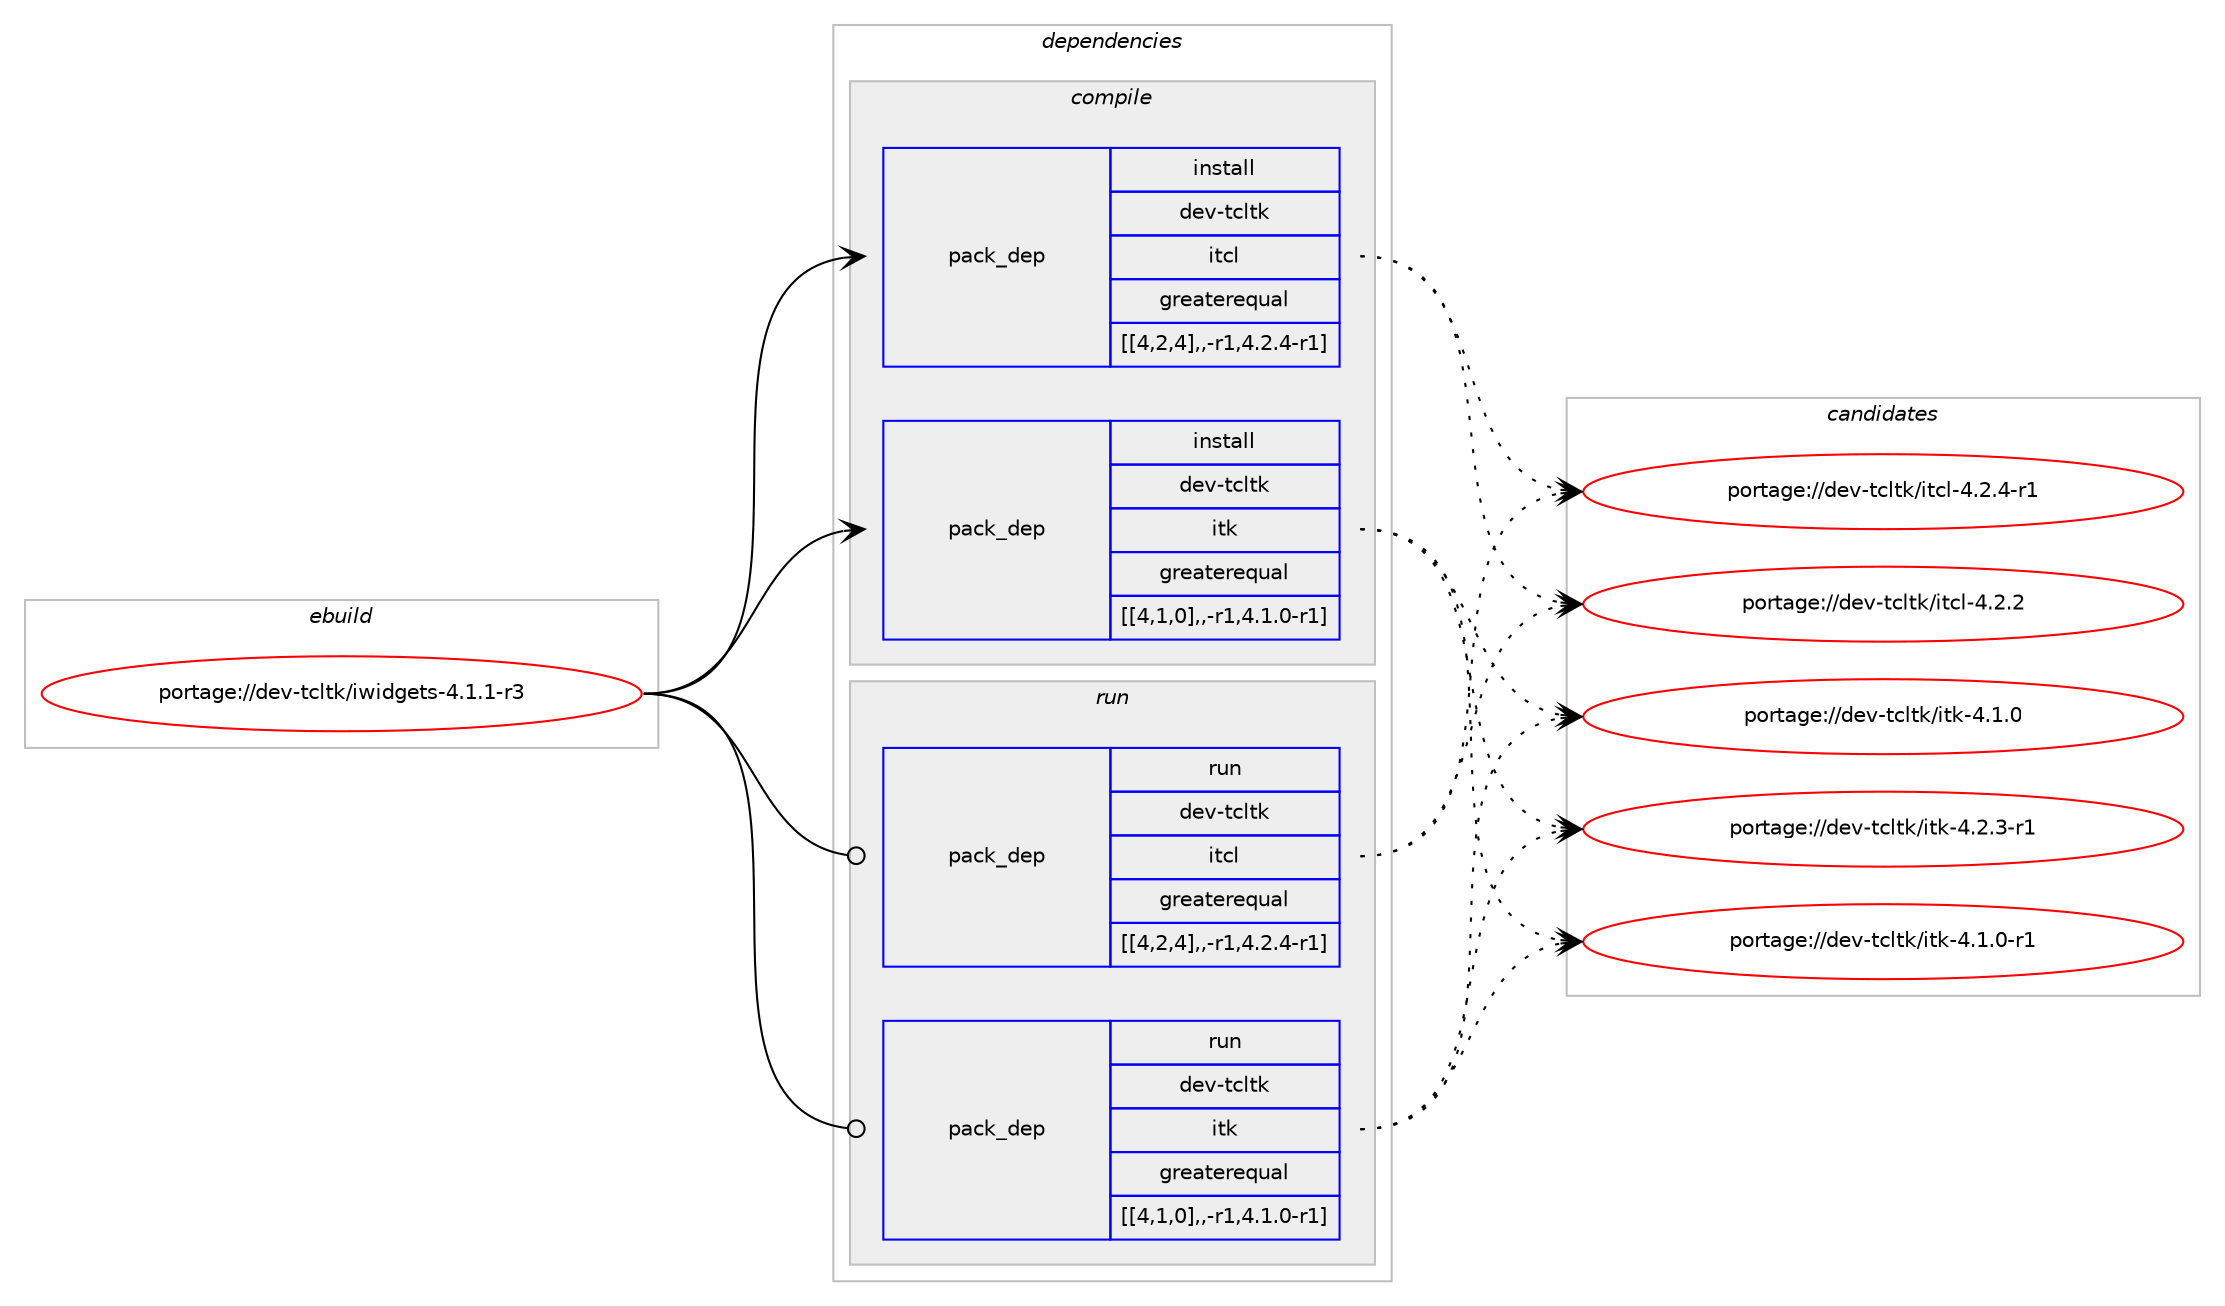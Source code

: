 digraph prolog {

# *************
# Graph options
# *************

newrank=true;
concentrate=true;
compound=true;
graph [rankdir=LR,fontname=Helvetica,fontsize=10,ranksep=1.5];#, ranksep=2.5, nodesep=0.2];
edge  [arrowhead=vee];
node  [fontname=Helvetica,fontsize=10];

# **********
# The ebuild
# **********

subgraph cluster_leftcol {
color=gray;
label=<<i>ebuild</i>>;
id [label="portage://dev-tcltk/iwidgets-4.1.1-r3", color=red, width=4, href="../dev-tcltk/iwidgets-4.1.1-r3.svg"];
}

# ****************
# The dependencies
# ****************

subgraph cluster_midcol {
color=gray;
label=<<i>dependencies</i>>;
subgraph cluster_compile {
fillcolor="#eeeeee";
style=filled;
label=<<i>compile</i>>;
subgraph pack150210 {
dependency212329 [label=<<TABLE BORDER="0" CELLBORDER="1" CELLSPACING="0" CELLPADDING="4" WIDTH="220"><TR><TD ROWSPAN="6" CELLPADDING="30">pack_dep</TD></TR><TR><TD WIDTH="110">install</TD></TR><TR><TD>dev-tcltk</TD></TR><TR><TD>itcl</TD></TR><TR><TD>greaterequal</TD></TR><TR><TD>[[4,2,4],,-r1,4.2.4-r1]</TD></TR></TABLE>>, shape=none, color=blue];
}
id:e -> dependency212329:w [weight=20,style="solid",arrowhead="vee"];
subgraph pack150211 {
dependency212330 [label=<<TABLE BORDER="0" CELLBORDER="1" CELLSPACING="0" CELLPADDING="4" WIDTH="220"><TR><TD ROWSPAN="6" CELLPADDING="30">pack_dep</TD></TR><TR><TD WIDTH="110">install</TD></TR><TR><TD>dev-tcltk</TD></TR><TR><TD>itk</TD></TR><TR><TD>greaterequal</TD></TR><TR><TD>[[4,1,0],,-r1,4.1.0-r1]</TD></TR></TABLE>>, shape=none, color=blue];
}
id:e -> dependency212330:w [weight=20,style="solid",arrowhead="vee"];
}
subgraph cluster_compileandrun {
fillcolor="#eeeeee";
style=filled;
label=<<i>compile and run</i>>;
}
subgraph cluster_run {
fillcolor="#eeeeee";
style=filled;
label=<<i>run</i>>;
subgraph pack150212 {
dependency212331 [label=<<TABLE BORDER="0" CELLBORDER="1" CELLSPACING="0" CELLPADDING="4" WIDTH="220"><TR><TD ROWSPAN="6" CELLPADDING="30">pack_dep</TD></TR><TR><TD WIDTH="110">run</TD></TR><TR><TD>dev-tcltk</TD></TR><TR><TD>itcl</TD></TR><TR><TD>greaterequal</TD></TR><TR><TD>[[4,2,4],,-r1,4.2.4-r1]</TD></TR></TABLE>>, shape=none, color=blue];
}
id:e -> dependency212331:w [weight=20,style="solid",arrowhead="odot"];
subgraph pack150213 {
dependency212332 [label=<<TABLE BORDER="0" CELLBORDER="1" CELLSPACING="0" CELLPADDING="4" WIDTH="220"><TR><TD ROWSPAN="6" CELLPADDING="30">pack_dep</TD></TR><TR><TD WIDTH="110">run</TD></TR><TR><TD>dev-tcltk</TD></TR><TR><TD>itk</TD></TR><TR><TD>greaterequal</TD></TR><TR><TD>[[4,1,0],,-r1,4.1.0-r1]</TD></TR></TABLE>>, shape=none, color=blue];
}
id:e -> dependency212332:w [weight=20,style="solid",arrowhead="odot"];
}
}

# **************
# The candidates
# **************

subgraph cluster_choices {
rank=same;
color=gray;
label=<<i>candidates</i>>;

subgraph choice150210 {
color=black;
nodesep=1;
choice100101118451169910811610747105116991084552465046524511449 [label="portage://dev-tcltk/itcl-4.2.4-r1", color=red, width=4,href="../dev-tcltk/itcl-4.2.4-r1.svg"];
choice10010111845116991081161074710511699108455246504650 [label="portage://dev-tcltk/itcl-4.2.2", color=red, width=4,href="../dev-tcltk/itcl-4.2.2.svg"];
dependency212329:e -> choice100101118451169910811610747105116991084552465046524511449:w [style=dotted,weight="100"];
dependency212329:e -> choice10010111845116991081161074710511699108455246504650:w [style=dotted,weight="100"];
}
subgraph choice150211 {
color=black;
nodesep=1;
choice1001011184511699108116107471051161074552465046514511449 [label="portage://dev-tcltk/itk-4.2.3-r1", color=red, width=4,href="../dev-tcltk/itk-4.2.3-r1.svg"];
choice1001011184511699108116107471051161074552464946484511449 [label="portage://dev-tcltk/itk-4.1.0-r1", color=red, width=4,href="../dev-tcltk/itk-4.1.0-r1.svg"];
choice100101118451169910811610747105116107455246494648 [label="portage://dev-tcltk/itk-4.1.0", color=red, width=4,href="../dev-tcltk/itk-4.1.0.svg"];
dependency212330:e -> choice1001011184511699108116107471051161074552465046514511449:w [style=dotted,weight="100"];
dependency212330:e -> choice1001011184511699108116107471051161074552464946484511449:w [style=dotted,weight="100"];
dependency212330:e -> choice100101118451169910811610747105116107455246494648:w [style=dotted,weight="100"];
}
subgraph choice150212 {
color=black;
nodesep=1;
choice100101118451169910811610747105116991084552465046524511449 [label="portage://dev-tcltk/itcl-4.2.4-r1", color=red, width=4,href="../dev-tcltk/itcl-4.2.4-r1.svg"];
choice10010111845116991081161074710511699108455246504650 [label="portage://dev-tcltk/itcl-4.2.2", color=red, width=4,href="../dev-tcltk/itcl-4.2.2.svg"];
dependency212331:e -> choice100101118451169910811610747105116991084552465046524511449:w [style=dotted,weight="100"];
dependency212331:e -> choice10010111845116991081161074710511699108455246504650:w [style=dotted,weight="100"];
}
subgraph choice150213 {
color=black;
nodesep=1;
choice1001011184511699108116107471051161074552465046514511449 [label="portage://dev-tcltk/itk-4.2.3-r1", color=red, width=4,href="../dev-tcltk/itk-4.2.3-r1.svg"];
choice1001011184511699108116107471051161074552464946484511449 [label="portage://dev-tcltk/itk-4.1.0-r1", color=red, width=4,href="../dev-tcltk/itk-4.1.0-r1.svg"];
choice100101118451169910811610747105116107455246494648 [label="portage://dev-tcltk/itk-4.1.0", color=red, width=4,href="../dev-tcltk/itk-4.1.0.svg"];
dependency212332:e -> choice1001011184511699108116107471051161074552465046514511449:w [style=dotted,weight="100"];
dependency212332:e -> choice1001011184511699108116107471051161074552464946484511449:w [style=dotted,weight="100"];
dependency212332:e -> choice100101118451169910811610747105116107455246494648:w [style=dotted,weight="100"];
}
}

}
